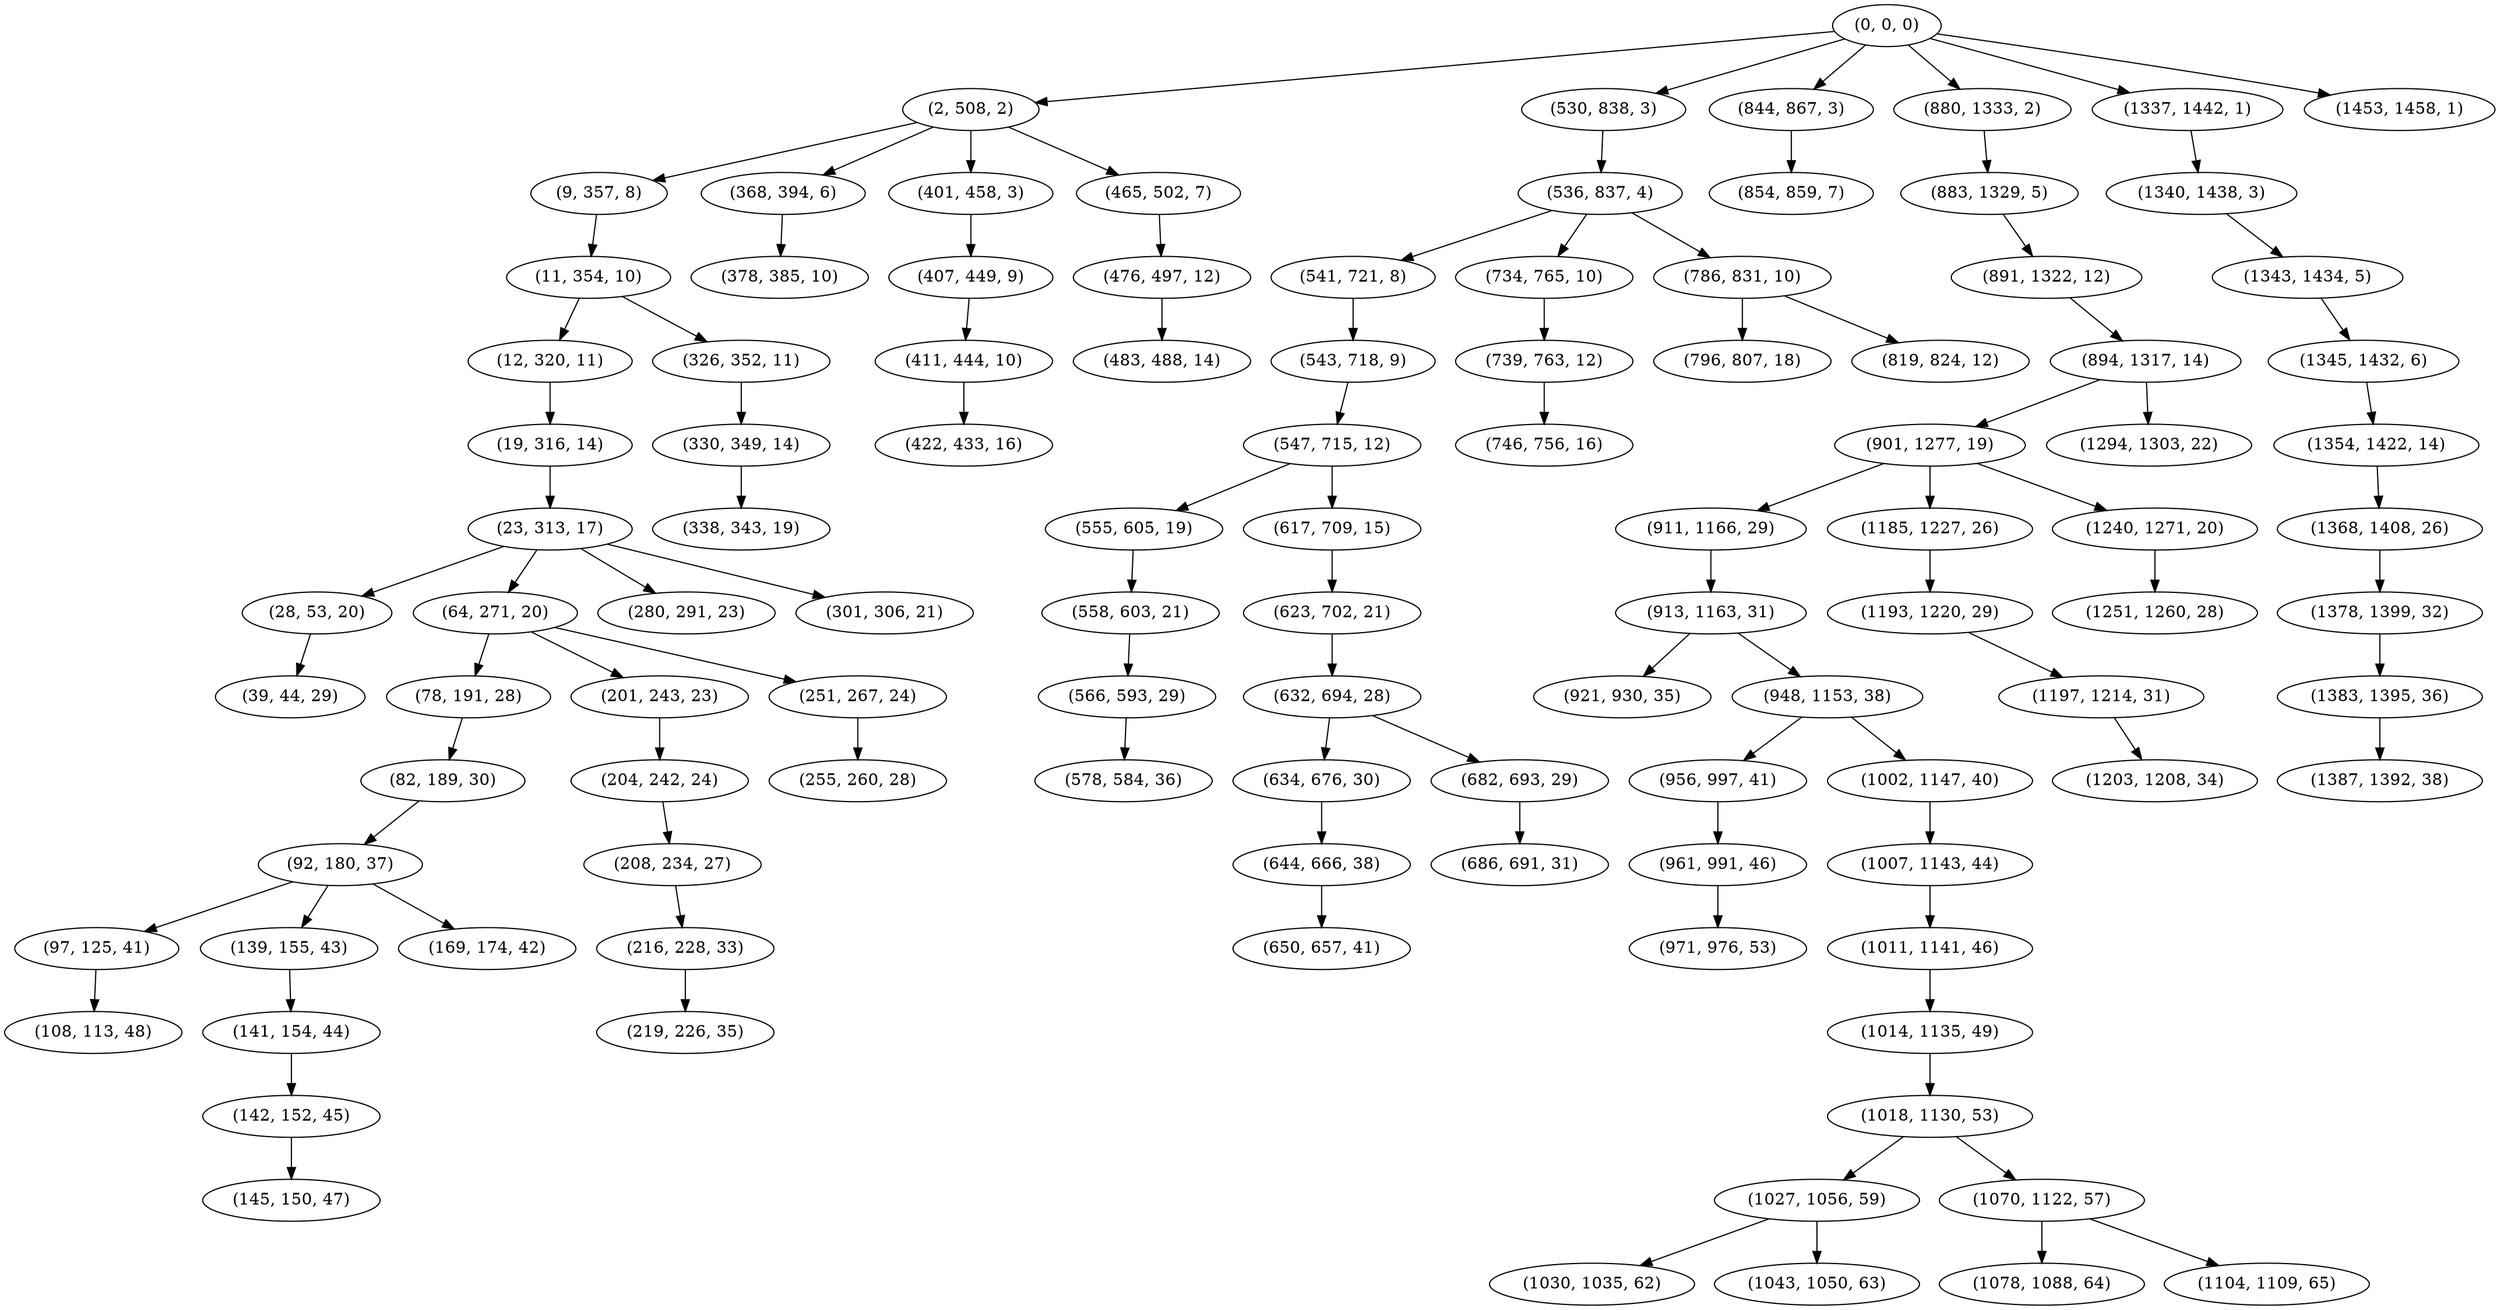 digraph tree {
    "(0, 0, 0)";
    "(2, 508, 2)";
    "(9, 357, 8)";
    "(11, 354, 10)";
    "(12, 320, 11)";
    "(19, 316, 14)";
    "(23, 313, 17)";
    "(28, 53, 20)";
    "(39, 44, 29)";
    "(64, 271, 20)";
    "(78, 191, 28)";
    "(82, 189, 30)";
    "(92, 180, 37)";
    "(97, 125, 41)";
    "(108, 113, 48)";
    "(139, 155, 43)";
    "(141, 154, 44)";
    "(142, 152, 45)";
    "(145, 150, 47)";
    "(169, 174, 42)";
    "(201, 243, 23)";
    "(204, 242, 24)";
    "(208, 234, 27)";
    "(216, 228, 33)";
    "(219, 226, 35)";
    "(251, 267, 24)";
    "(255, 260, 28)";
    "(280, 291, 23)";
    "(301, 306, 21)";
    "(326, 352, 11)";
    "(330, 349, 14)";
    "(338, 343, 19)";
    "(368, 394, 6)";
    "(378, 385, 10)";
    "(401, 458, 3)";
    "(407, 449, 9)";
    "(411, 444, 10)";
    "(422, 433, 16)";
    "(465, 502, 7)";
    "(476, 497, 12)";
    "(483, 488, 14)";
    "(530, 838, 3)";
    "(536, 837, 4)";
    "(541, 721, 8)";
    "(543, 718, 9)";
    "(547, 715, 12)";
    "(555, 605, 19)";
    "(558, 603, 21)";
    "(566, 593, 29)";
    "(578, 584, 36)";
    "(617, 709, 15)";
    "(623, 702, 21)";
    "(632, 694, 28)";
    "(634, 676, 30)";
    "(644, 666, 38)";
    "(650, 657, 41)";
    "(682, 693, 29)";
    "(686, 691, 31)";
    "(734, 765, 10)";
    "(739, 763, 12)";
    "(746, 756, 16)";
    "(786, 831, 10)";
    "(796, 807, 18)";
    "(819, 824, 12)";
    "(844, 867, 3)";
    "(854, 859, 7)";
    "(880, 1333, 2)";
    "(883, 1329, 5)";
    "(891, 1322, 12)";
    "(894, 1317, 14)";
    "(901, 1277, 19)";
    "(911, 1166, 29)";
    "(913, 1163, 31)";
    "(921, 930, 35)";
    "(948, 1153, 38)";
    "(956, 997, 41)";
    "(961, 991, 46)";
    "(971, 976, 53)";
    "(1002, 1147, 40)";
    "(1007, 1143, 44)";
    "(1011, 1141, 46)";
    "(1014, 1135, 49)";
    "(1018, 1130, 53)";
    "(1027, 1056, 59)";
    "(1030, 1035, 62)";
    "(1043, 1050, 63)";
    "(1070, 1122, 57)";
    "(1078, 1088, 64)";
    "(1104, 1109, 65)";
    "(1185, 1227, 26)";
    "(1193, 1220, 29)";
    "(1197, 1214, 31)";
    "(1203, 1208, 34)";
    "(1240, 1271, 20)";
    "(1251, 1260, 28)";
    "(1294, 1303, 22)";
    "(1337, 1442, 1)";
    "(1340, 1438, 3)";
    "(1343, 1434, 5)";
    "(1345, 1432, 6)";
    "(1354, 1422, 14)";
    "(1368, 1408, 26)";
    "(1378, 1399, 32)";
    "(1383, 1395, 36)";
    "(1387, 1392, 38)";
    "(1453, 1458, 1)";
    "(0, 0, 0)" -> "(2, 508, 2)";
    "(0, 0, 0)" -> "(530, 838, 3)";
    "(0, 0, 0)" -> "(844, 867, 3)";
    "(0, 0, 0)" -> "(880, 1333, 2)";
    "(0, 0, 0)" -> "(1337, 1442, 1)";
    "(0, 0, 0)" -> "(1453, 1458, 1)";
    "(2, 508, 2)" -> "(9, 357, 8)";
    "(2, 508, 2)" -> "(368, 394, 6)";
    "(2, 508, 2)" -> "(401, 458, 3)";
    "(2, 508, 2)" -> "(465, 502, 7)";
    "(9, 357, 8)" -> "(11, 354, 10)";
    "(11, 354, 10)" -> "(12, 320, 11)";
    "(11, 354, 10)" -> "(326, 352, 11)";
    "(12, 320, 11)" -> "(19, 316, 14)";
    "(19, 316, 14)" -> "(23, 313, 17)";
    "(23, 313, 17)" -> "(28, 53, 20)";
    "(23, 313, 17)" -> "(64, 271, 20)";
    "(23, 313, 17)" -> "(280, 291, 23)";
    "(23, 313, 17)" -> "(301, 306, 21)";
    "(28, 53, 20)" -> "(39, 44, 29)";
    "(64, 271, 20)" -> "(78, 191, 28)";
    "(64, 271, 20)" -> "(201, 243, 23)";
    "(64, 271, 20)" -> "(251, 267, 24)";
    "(78, 191, 28)" -> "(82, 189, 30)";
    "(82, 189, 30)" -> "(92, 180, 37)";
    "(92, 180, 37)" -> "(97, 125, 41)";
    "(92, 180, 37)" -> "(139, 155, 43)";
    "(92, 180, 37)" -> "(169, 174, 42)";
    "(97, 125, 41)" -> "(108, 113, 48)";
    "(139, 155, 43)" -> "(141, 154, 44)";
    "(141, 154, 44)" -> "(142, 152, 45)";
    "(142, 152, 45)" -> "(145, 150, 47)";
    "(201, 243, 23)" -> "(204, 242, 24)";
    "(204, 242, 24)" -> "(208, 234, 27)";
    "(208, 234, 27)" -> "(216, 228, 33)";
    "(216, 228, 33)" -> "(219, 226, 35)";
    "(251, 267, 24)" -> "(255, 260, 28)";
    "(326, 352, 11)" -> "(330, 349, 14)";
    "(330, 349, 14)" -> "(338, 343, 19)";
    "(368, 394, 6)" -> "(378, 385, 10)";
    "(401, 458, 3)" -> "(407, 449, 9)";
    "(407, 449, 9)" -> "(411, 444, 10)";
    "(411, 444, 10)" -> "(422, 433, 16)";
    "(465, 502, 7)" -> "(476, 497, 12)";
    "(476, 497, 12)" -> "(483, 488, 14)";
    "(530, 838, 3)" -> "(536, 837, 4)";
    "(536, 837, 4)" -> "(541, 721, 8)";
    "(536, 837, 4)" -> "(734, 765, 10)";
    "(536, 837, 4)" -> "(786, 831, 10)";
    "(541, 721, 8)" -> "(543, 718, 9)";
    "(543, 718, 9)" -> "(547, 715, 12)";
    "(547, 715, 12)" -> "(555, 605, 19)";
    "(547, 715, 12)" -> "(617, 709, 15)";
    "(555, 605, 19)" -> "(558, 603, 21)";
    "(558, 603, 21)" -> "(566, 593, 29)";
    "(566, 593, 29)" -> "(578, 584, 36)";
    "(617, 709, 15)" -> "(623, 702, 21)";
    "(623, 702, 21)" -> "(632, 694, 28)";
    "(632, 694, 28)" -> "(634, 676, 30)";
    "(632, 694, 28)" -> "(682, 693, 29)";
    "(634, 676, 30)" -> "(644, 666, 38)";
    "(644, 666, 38)" -> "(650, 657, 41)";
    "(682, 693, 29)" -> "(686, 691, 31)";
    "(734, 765, 10)" -> "(739, 763, 12)";
    "(739, 763, 12)" -> "(746, 756, 16)";
    "(786, 831, 10)" -> "(796, 807, 18)";
    "(786, 831, 10)" -> "(819, 824, 12)";
    "(844, 867, 3)" -> "(854, 859, 7)";
    "(880, 1333, 2)" -> "(883, 1329, 5)";
    "(883, 1329, 5)" -> "(891, 1322, 12)";
    "(891, 1322, 12)" -> "(894, 1317, 14)";
    "(894, 1317, 14)" -> "(901, 1277, 19)";
    "(894, 1317, 14)" -> "(1294, 1303, 22)";
    "(901, 1277, 19)" -> "(911, 1166, 29)";
    "(901, 1277, 19)" -> "(1185, 1227, 26)";
    "(901, 1277, 19)" -> "(1240, 1271, 20)";
    "(911, 1166, 29)" -> "(913, 1163, 31)";
    "(913, 1163, 31)" -> "(921, 930, 35)";
    "(913, 1163, 31)" -> "(948, 1153, 38)";
    "(948, 1153, 38)" -> "(956, 997, 41)";
    "(948, 1153, 38)" -> "(1002, 1147, 40)";
    "(956, 997, 41)" -> "(961, 991, 46)";
    "(961, 991, 46)" -> "(971, 976, 53)";
    "(1002, 1147, 40)" -> "(1007, 1143, 44)";
    "(1007, 1143, 44)" -> "(1011, 1141, 46)";
    "(1011, 1141, 46)" -> "(1014, 1135, 49)";
    "(1014, 1135, 49)" -> "(1018, 1130, 53)";
    "(1018, 1130, 53)" -> "(1027, 1056, 59)";
    "(1018, 1130, 53)" -> "(1070, 1122, 57)";
    "(1027, 1056, 59)" -> "(1030, 1035, 62)";
    "(1027, 1056, 59)" -> "(1043, 1050, 63)";
    "(1070, 1122, 57)" -> "(1078, 1088, 64)";
    "(1070, 1122, 57)" -> "(1104, 1109, 65)";
    "(1185, 1227, 26)" -> "(1193, 1220, 29)";
    "(1193, 1220, 29)" -> "(1197, 1214, 31)";
    "(1197, 1214, 31)" -> "(1203, 1208, 34)";
    "(1240, 1271, 20)" -> "(1251, 1260, 28)";
    "(1337, 1442, 1)" -> "(1340, 1438, 3)";
    "(1340, 1438, 3)" -> "(1343, 1434, 5)";
    "(1343, 1434, 5)" -> "(1345, 1432, 6)";
    "(1345, 1432, 6)" -> "(1354, 1422, 14)";
    "(1354, 1422, 14)" -> "(1368, 1408, 26)";
    "(1368, 1408, 26)" -> "(1378, 1399, 32)";
    "(1378, 1399, 32)" -> "(1383, 1395, 36)";
    "(1383, 1395, 36)" -> "(1387, 1392, 38)";
}
